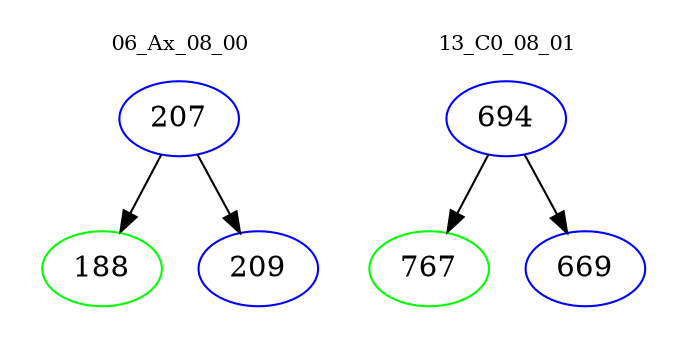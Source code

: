 digraph{
subgraph cluster_0 {
color = white
label = "06_Ax_08_00";
fontsize=10;
T0_207 [label="207", color="blue"]
T0_207 -> T0_188 [color="black"]
T0_188 [label="188", color="green"]
T0_207 -> T0_209 [color="black"]
T0_209 [label="209", color="blue"]
}
subgraph cluster_1 {
color = white
label = "13_C0_08_01";
fontsize=10;
T1_694 [label="694", color="blue"]
T1_694 -> T1_767 [color="black"]
T1_767 [label="767", color="green"]
T1_694 -> T1_669 [color="black"]
T1_669 [label="669", color="blue"]
}
}
